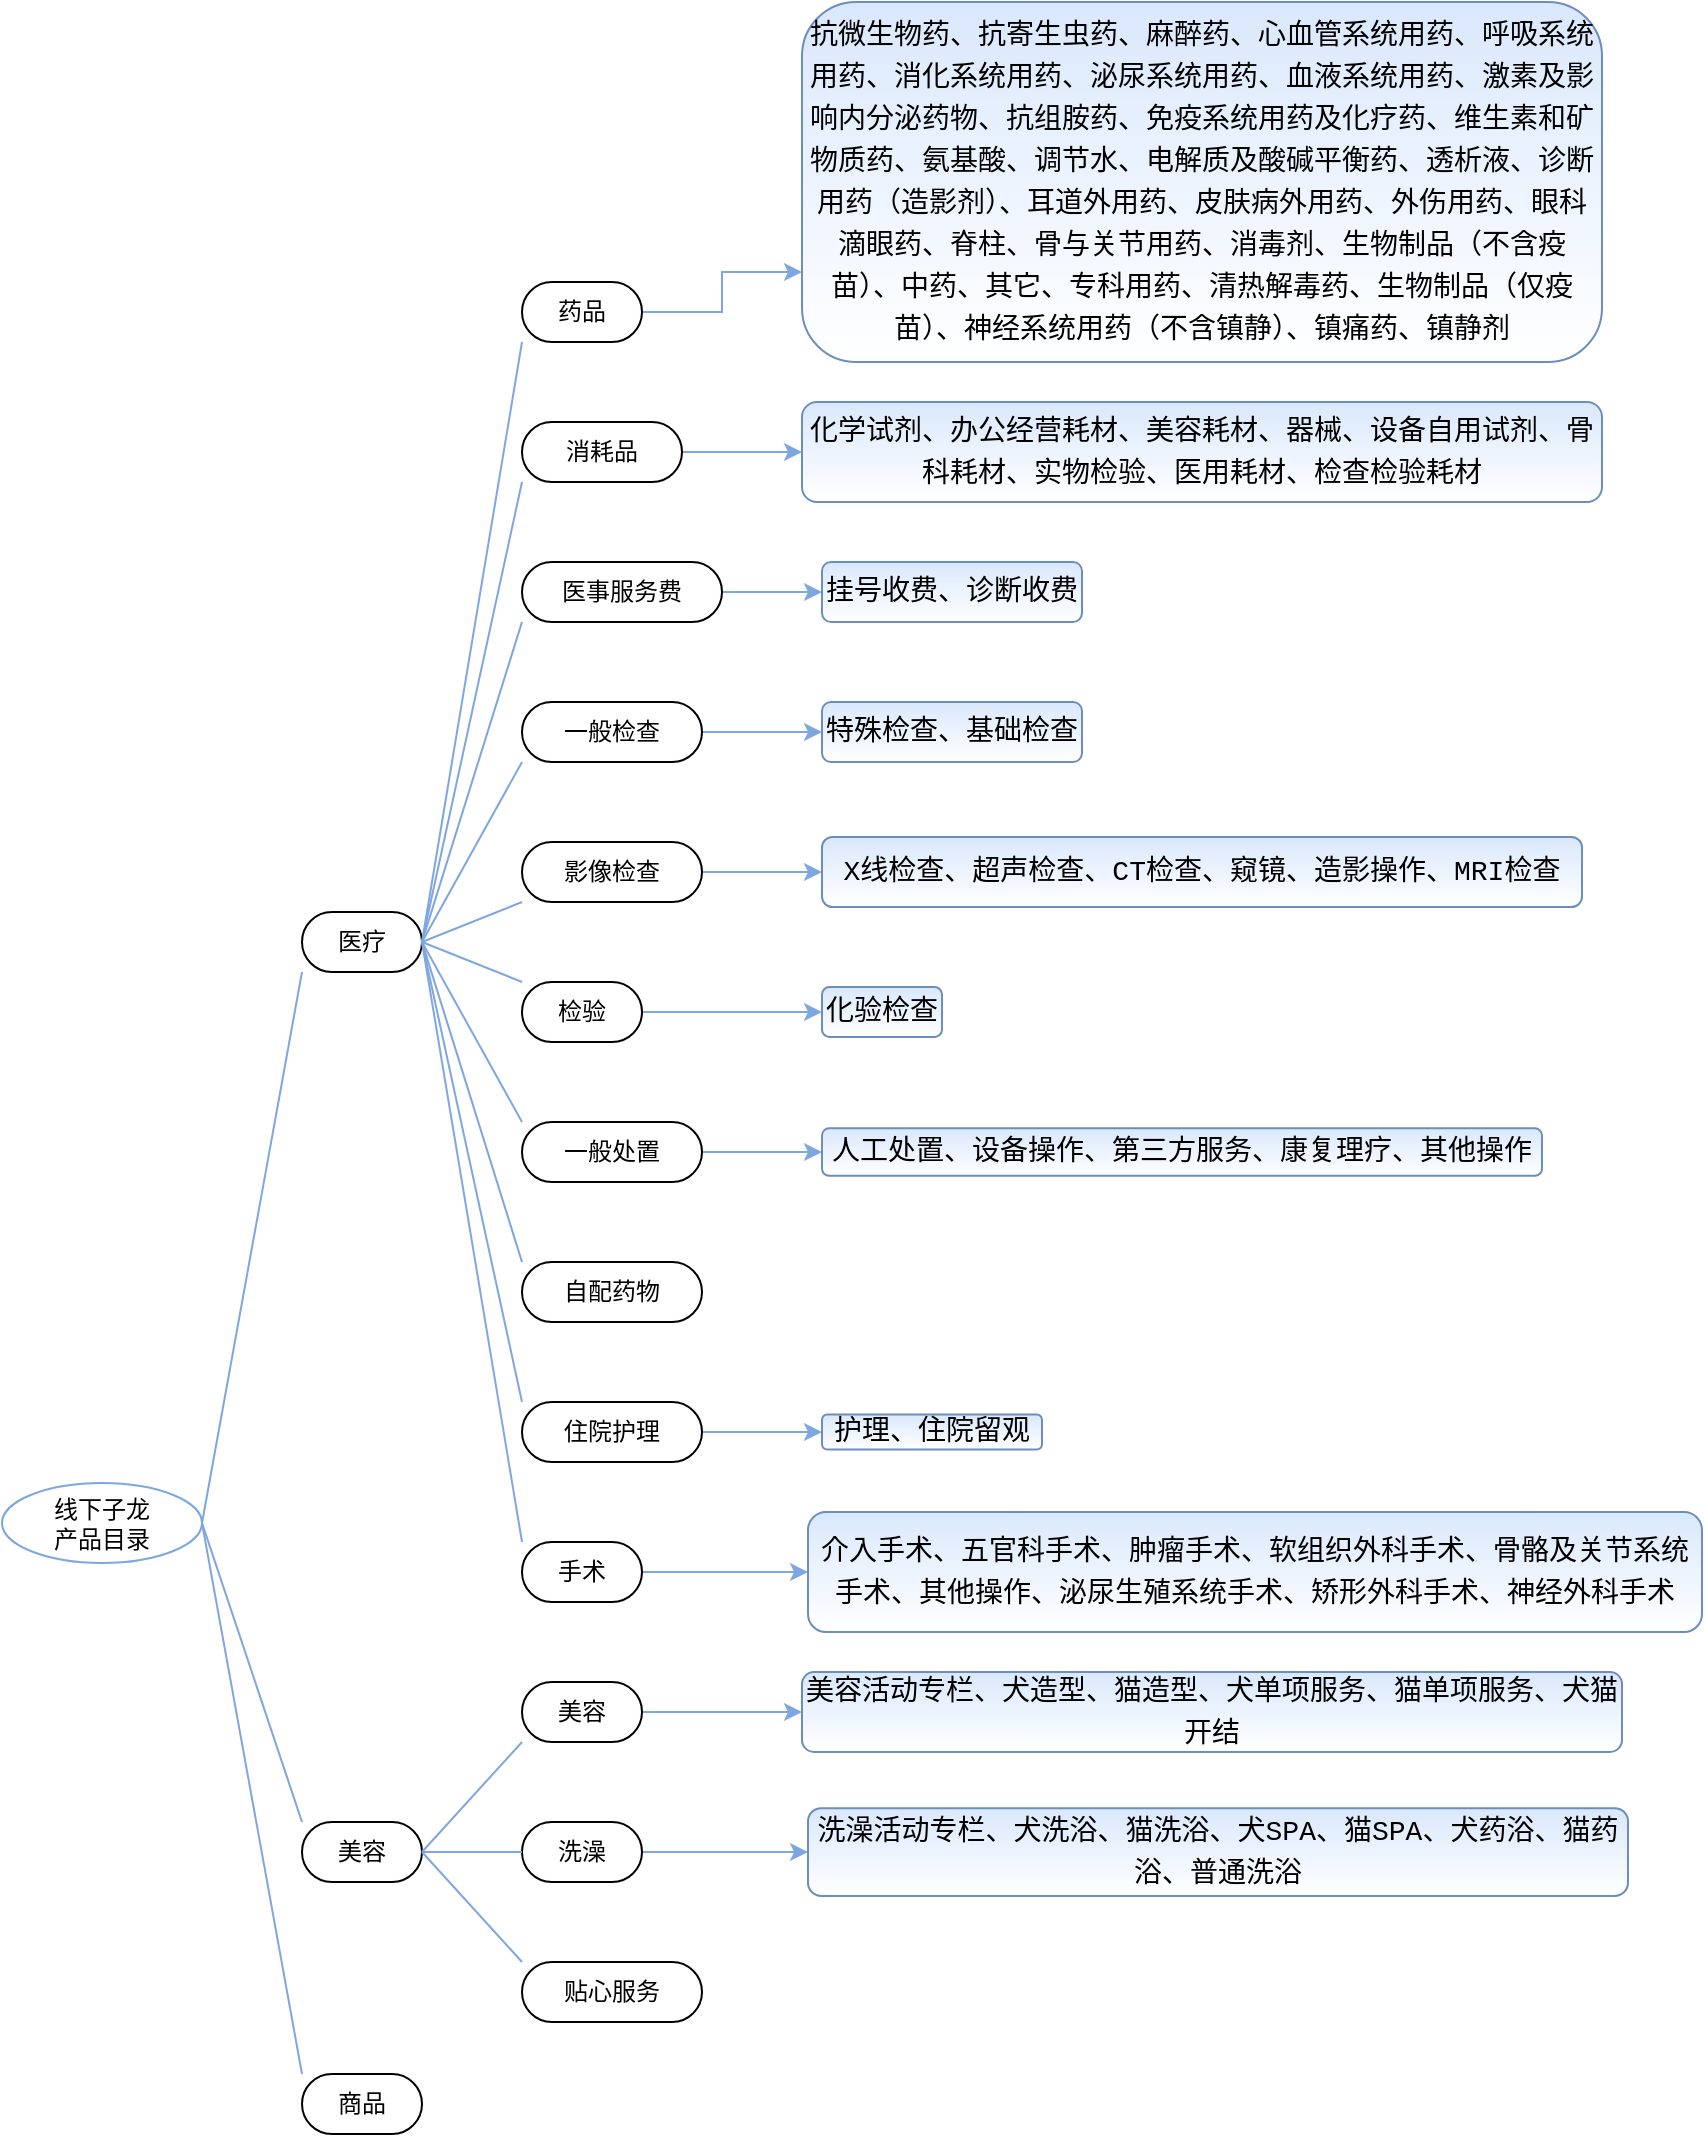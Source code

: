 <mxfile version="14.7.5" type="github" pages="2">
  <diagram id="lMIAMMqikqOI9SP5k-66" name="产品目录分类">
    <mxGraphModel dx="1426" dy="803" grid="1" gridSize="10" guides="1" tooltips="1" connect="1" arrows="1" fold="1" page="1" pageScale="1" pageWidth="1169" pageHeight="1654" math="0" shadow="0">
      <root>
        <mxCell id="htcc-oYfyJDx01dr_6yK-0" />
        <mxCell id="htcc-oYfyJDx01dr_6yK-1" parent="htcc-oYfyJDx01dr_6yK-0" />
        <mxCell id="htcc-oYfyJDx01dr_6yK-2" value="线下子龙&lt;br&gt;产品目录" style="ellipse;whiteSpace=wrap;html=1;align=center;newEdgeStyle={&quot;edgeStyle&quot;:&quot;entityRelationEdgeStyle&quot;,&quot;startArrow&quot;:&quot;none&quot;,&quot;endArrow&quot;:&quot;none&quot;,&quot;segment&quot;:10,&quot;curved&quot;:1};treeFolding=1;treeMoving=1;strokeColor=#7EA6E0;shadow=0;" vertex="1" parent="htcc-oYfyJDx01dr_6yK-1">
          <mxGeometry x="80" y="1130.5" width="100" height="40" as="geometry" />
        </mxCell>
        <mxCell id="htcc-oYfyJDx01dr_6yK-3" value="医疗" style="whiteSpace=wrap;html=1;rounded=1;arcSize=50;align=center;verticalAlign=middle;strokeWidth=1;autosize=1;spacing=4;treeFolding=1;treeMoving=1;newEdgeStyle={&quot;edgeStyle&quot;:&quot;entityRelationEdgeStyle&quot;,&quot;startArrow&quot;:&quot;none&quot;,&quot;endArrow&quot;:&quot;none&quot;,&quot;segment&quot;:10,&quot;curved&quot;:1};shadow=0;" vertex="1" parent="htcc-oYfyJDx01dr_6yK-1">
          <mxGeometry x="230" y="845" width="60" height="30" as="geometry" />
        </mxCell>
        <mxCell id="htcc-oYfyJDx01dr_6yK-4" value="" style="edgeStyle=entityRelationEdgeStyle;startArrow=none;endArrow=none;segment=10;curved=1;strokeColor=#7EA6E0;exitX=1;exitY=0.5;exitDx=0;exitDy=0;noEdgeStyle=1;orthogonal=1;shadow=0;" edge="1" target="htcc-oYfyJDx01dr_6yK-3" parent="htcc-oYfyJDx01dr_6yK-1" source="htcc-oYfyJDx01dr_6yK-2">
          <mxGeometry relative="1" as="geometry">
            <mxPoint x="-221" y="548.5" as="sourcePoint" />
          </mxGeometry>
        </mxCell>
        <mxCell id="htcc-oYfyJDx01dr_6yK-5" value="美容" style="whiteSpace=wrap;html=1;rounded=1;arcSize=50;align=center;verticalAlign=middle;strokeWidth=1;autosize=1;spacing=4;treeFolding=1;treeMoving=1;newEdgeStyle={&quot;edgeStyle&quot;:&quot;entityRelationEdgeStyle&quot;,&quot;startArrow&quot;:&quot;none&quot;,&quot;endArrow&quot;:&quot;none&quot;,&quot;segment&quot;:10,&quot;curved&quot;:1};shadow=0;" vertex="1" parent="htcc-oYfyJDx01dr_6yK-1">
          <mxGeometry x="230" y="1300" width="60" height="30" as="geometry" />
        </mxCell>
        <mxCell id="htcc-oYfyJDx01dr_6yK-6" value="" style="edgeStyle=entityRelationEdgeStyle;startArrow=none;endArrow=none;segment=10;curved=1;strokeColor=#7EA6E0;exitX=1;exitY=0.5;exitDx=0;exitDy=0;noEdgeStyle=1;orthogonal=1;shadow=0;" edge="1" target="htcc-oYfyJDx01dr_6yK-5" parent="htcc-oYfyJDx01dr_6yK-1" source="htcc-oYfyJDx01dr_6yK-2">
          <mxGeometry relative="1" as="geometry">
            <mxPoint x="-215" y="628.5" as="sourcePoint" />
          </mxGeometry>
        </mxCell>
        <mxCell id="htcc-oYfyJDx01dr_6yK-7" value="商品" style="whiteSpace=wrap;html=1;rounded=1;arcSize=50;align=center;verticalAlign=middle;strokeWidth=1;autosize=1;spacing=4;treeFolding=1;treeMoving=1;newEdgeStyle={&quot;edgeStyle&quot;:&quot;entityRelationEdgeStyle&quot;,&quot;startArrow&quot;:&quot;none&quot;,&quot;endArrow&quot;:&quot;none&quot;,&quot;segment&quot;:10,&quot;curved&quot;:1};shadow=0;" vertex="1" parent="htcc-oYfyJDx01dr_6yK-1">
          <mxGeometry x="230" y="1426" width="60" height="30" as="geometry" />
        </mxCell>
        <mxCell id="htcc-oYfyJDx01dr_6yK-8" value="" style="edgeStyle=entityRelationEdgeStyle;startArrow=none;endArrow=none;segment=10;curved=1;strokeColor=#7EA6E0;exitX=1;exitY=0.5;exitDx=0;exitDy=0;noEdgeStyle=1;orthogonal=1;shadow=0;" edge="1" target="htcc-oYfyJDx01dr_6yK-7" parent="htcc-oYfyJDx01dr_6yK-1" source="htcc-oYfyJDx01dr_6yK-2">
          <mxGeometry relative="1" as="geometry">
            <mxPoint x="-211" y="708.5" as="sourcePoint" />
          </mxGeometry>
        </mxCell>
        <mxCell id="htcc-oYfyJDx01dr_6yK-9" style="edgeStyle=orthogonalEdgeStyle;rounded=0;orthogonalLoop=1;jettySize=auto;html=1;exitX=0.5;exitY=1;exitDx=0;exitDy=0;strokeColor=#7EA6E0;noEdgeStyle=1;shadow=0;" edge="1" parent="htcc-oYfyJDx01dr_6yK-1" source="htcc-oYfyJDx01dr_6yK-3" target="htcc-oYfyJDx01dr_6yK-3">
          <mxGeometry relative="1" as="geometry" />
        </mxCell>
        <mxCell id="CzrqIMw82ODg70UeGK7L-5" style="edgeStyle=orthogonalEdgeStyle;rounded=0;orthogonalLoop=1;jettySize=auto;html=1;entryX=0;entryY=0.75;entryDx=0;entryDy=0;fontSize=10;strokeColor=#7EA6E0;shadow=0;" edge="1" parent="htcc-oYfyJDx01dr_6yK-1" source="htcc-oYfyJDx01dr_6yK-10" target="CzrqIMw82ODg70UeGK7L-4">
          <mxGeometry relative="1" as="geometry" />
        </mxCell>
        <mxCell id="htcc-oYfyJDx01dr_6yK-10" value="药品" style="whiteSpace=wrap;html=1;rounded=1;arcSize=50;align=center;verticalAlign=middle;strokeWidth=1;autosize=1;spacing=4;treeFolding=1;treeMoving=1;newEdgeStyle={&quot;edgeStyle&quot;:&quot;entityRelationEdgeStyle&quot;,&quot;startArrow&quot;:&quot;none&quot;,&quot;endArrow&quot;:&quot;none&quot;,&quot;segment&quot;:10,&quot;curved&quot;:1};shadow=0;" vertex="1" parent="htcc-oYfyJDx01dr_6yK-1">
          <mxGeometry x="340" y="530" width="60" height="30" as="geometry" />
        </mxCell>
        <mxCell id="htcc-oYfyJDx01dr_6yK-11" value="" style="edgeStyle=entityRelationEdgeStyle;startArrow=none;endArrow=none;segment=10;curved=1;strokeColor=#7EA6E0;exitX=1;exitY=0.5;exitDx=0;exitDy=0;noEdgeStyle=1;orthogonal=1;shadow=0;" edge="1" target="htcc-oYfyJDx01dr_6yK-10" parent="htcc-oYfyJDx01dr_6yK-1" source="htcc-oYfyJDx01dr_6yK-3">
          <mxGeometry relative="1" as="geometry">
            <mxPoint x="-101" y="488.5" as="sourcePoint" />
          </mxGeometry>
        </mxCell>
        <mxCell id="CzrqIMw82ODg70UeGK7L-7" style="edgeStyle=orthogonalEdgeStyle;rounded=0;orthogonalLoop=1;jettySize=auto;html=1;entryX=0;entryY=0.5;entryDx=0;entryDy=0;fontSize=10;strokeColor=#7EA6E0;shadow=0;" edge="1" parent="htcc-oYfyJDx01dr_6yK-1" source="htcc-oYfyJDx01dr_6yK-14" target="CzrqIMw82ODg70UeGK7L-6">
          <mxGeometry relative="1" as="geometry" />
        </mxCell>
        <mxCell id="htcc-oYfyJDx01dr_6yK-14" value="消耗品" style="whiteSpace=wrap;html=1;rounded=1;arcSize=50;align=center;verticalAlign=middle;strokeWidth=1;autosize=1;spacing=4;treeFolding=1;treeMoving=1;newEdgeStyle={&quot;edgeStyle&quot;:&quot;entityRelationEdgeStyle&quot;,&quot;startArrow&quot;:&quot;none&quot;,&quot;endArrow&quot;:&quot;none&quot;,&quot;segment&quot;:10,&quot;curved&quot;:1};shadow=0;" vertex="1" parent="htcc-oYfyJDx01dr_6yK-1">
          <mxGeometry x="340" y="600" width="80" height="30" as="geometry" />
        </mxCell>
        <mxCell id="htcc-oYfyJDx01dr_6yK-15" value="" style="edgeStyle=entityRelationEdgeStyle;startArrow=none;endArrow=none;segment=10;curved=1;strokeColor=#7EA6E0;exitX=1;exitY=0.5;exitDx=0;exitDy=0;noEdgeStyle=1;orthogonal=1;shadow=0;" edge="1" target="htcc-oYfyJDx01dr_6yK-14" parent="htcc-oYfyJDx01dr_6yK-1" source="htcc-oYfyJDx01dr_6yK-3">
          <mxGeometry relative="1" as="geometry">
            <mxPoint x="-91" y="546.5" as="sourcePoint" />
          </mxGeometry>
        </mxCell>
        <mxCell id="CzrqIMw82ODg70UeGK7L-9" style="edgeStyle=orthogonalEdgeStyle;rounded=0;orthogonalLoop=1;jettySize=auto;html=1;entryX=0;entryY=0.5;entryDx=0;entryDy=0;fontSize=10;strokeColor=#7EA6E0;shadow=0;" edge="1" parent="htcc-oYfyJDx01dr_6yK-1" source="htcc-oYfyJDx01dr_6yK-16" target="CzrqIMw82ODg70UeGK7L-8">
          <mxGeometry relative="1" as="geometry" />
        </mxCell>
        <mxCell id="htcc-oYfyJDx01dr_6yK-16" value="医事服务费" style="whiteSpace=wrap;html=1;rounded=1;arcSize=50;align=center;verticalAlign=middle;strokeWidth=1;autosize=1;spacing=4;treeFolding=1;treeMoving=1;newEdgeStyle={&quot;edgeStyle&quot;:&quot;entityRelationEdgeStyle&quot;,&quot;startArrow&quot;:&quot;none&quot;,&quot;endArrow&quot;:&quot;none&quot;,&quot;segment&quot;:10,&quot;curved&quot;:1};shadow=0;" vertex="1" parent="htcc-oYfyJDx01dr_6yK-1">
          <mxGeometry x="340" y="670" width="100" height="30" as="geometry" />
        </mxCell>
        <mxCell id="htcc-oYfyJDx01dr_6yK-17" value="" style="edgeStyle=entityRelationEdgeStyle;startArrow=none;endArrow=none;segment=10;curved=1;strokeColor=#7EA6E0;exitX=1;exitY=0.5;exitDx=0;exitDy=0;noEdgeStyle=1;orthogonal=1;shadow=0;" edge="1" target="htcc-oYfyJDx01dr_6yK-16" parent="htcc-oYfyJDx01dr_6yK-1" source="htcc-oYfyJDx01dr_6yK-3">
          <mxGeometry relative="1" as="geometry">
            <mxPoint x="-101" y="608.5" as="sourcePoint" />
          </mxGeometry>
        </mxCell>
        <mxCell id="CzrqIMw82ODg70UeGK7L-11" style="edgeStyle=orthogonalEdgeStyle;rounded=0;orthogonalLoop=1;jettySize=auto;html=1;entryX=0;entryY=0.5;entryDx=0;entryDy=0;fontSize=10;strokeColor=#7EA6E0;shadow=0;" edge="1" parent="htcc-oYfyJDx01dr_6yK-1" source="htcc-oYfyJDx01dr_6yK-18" target="CzrqIMw82ODg70UeGK7L-10">
          <mxGeometry relative="1" as="geometry" />
        </mxCell>
        <mxCell id="htcc-oYfyJDx01dr_6yK-18" value="一般检查" style="whiteSpace=wrap;html=1;rounded=1;arcSize=50;align=center;verticalAlign=middle;strokeWidth=1;autosize=1;spacing=4;treeFolding=1;treeMoving=1;newEdgeStyle={&quot;edgeStyle&quot;:&quot;entityRelationEdgeStyle&quot;,&quot;startArrow&quot;:&quot;none&quot;,&quot;endArrow&quot;:&quot;none&quot;,&quot;segment&quot;:10,&quot;curved&quot;:1};shadow=0;" vertex="1" parent="htcc-oYfyJDx01dr_6yK-1">
          <mxGeometry x="340" y="740" width="90" height="30" as="geometry" />
        </mxCell>
        <mxCell id="htcc-oYfyJDx01dr_6yK-19" value="" style="edgeStyle=entityRelationEdgeStyle;startArrow=none;endArrow=none;segment=10;curved=1;strokeColor=#7EA6E0;exitX=1;exitY=0.5;exitDx=0;exitDy=0;noEdgeStyle=1;orthogonal=1;shadow=0;" edge="1" target="htcc-oYfyJDx01dr_6yK-18" parent="htcc-oYfyJDx01dr_6yK-1" source="htcc-oYfyJDx01dr_6yK-3">
          <mxGeometry relative="1" as="geometry">
            <mxPoint x="-81" y="698.5" as="sourcePoint" />
          </mxGeometry>
        </mxCell>
        <mxCell id="CzrqIMw82ODg70UeGK7L-13" style="edgeStyle=orthogonalEdgeStyle;rounded=0;orthogonalLoop=1;jettySize=auto;html=1;entryX=0;entryY=0.5;entryDx=0;entryDy=0;fontSize=10;strokeColor=#7EA6E0;shadow=0;" edge="1" parent="htcc-oYfyJDx01dr_6yK-1" source="htcc-oYfyJDx01dr_6yK-20" target="CzrqIMw82ODg70UeGK7L-12">
          <mxGeometry relative="1" as="geometry" />
        </mxCell>
        <mxCell id="htcc-oYfyJDx01dr_6yK-20" value="影像检查" style="whiteSpace=wrap;html=1;rounded=1;arcSize=50;align=center;verticalAlign=middle;strokeWidth=1;autosize=1;spacing=4;treeFolding=1;treeMoving=1;newEdgeStyle={&quot;edgeStyle&quot;:&quot;entityRelationEdgeStyle&quot;,&quot;startArrow&quot;:&quot;none&quot;,&quot;endArrow&quot;:&quot;none&quot;,&quot;segment&quot;:10,&quot;curved&quot;:1};shadow=0;" vertex="1" parent="htcc-oYfyJDx01dr_6yK-1">
          <mxGeometry x="340" y="810" width="90" height="30" as="geometry" />
        </mxCell>
        <mxCell id="htcc-oYfyJDx01dr_6yK-21" value="" style="edgeStyle=entityRelationEdgeStyle;startArrow=none;endArrow=none;segment=10;curved=1;strokeColor=#7EA6E0;exitX=1;exitY=0.5;exitDx=0;exitDy=0;noEdgeStyle=1;orthogonal=1;shadow=0;" edge="1" target="htcc-oYfyJDx01dr_6yK-20" parent="htcc-oYfyJDx01dr_6yK-1" source="htcc-oYfyJDx01dr_6yK-3">
          <mxGeometry relative="1" as="geometry">
            <mxPoint x="-90" y="768.5" as="sourcePoint" />
          </mxGeometry>
        </mxCell>
        <mxCell id="CzrqIMw82ODg70UeGK7L-15" style="edgeStyle=orthogonalEdgeStyle;rounded=0;orthogonalLoop=1;jettySize=auto;html=1;entryX=0;entryY=0.5;entryDx=0;entryDy=0;fontSize=10;strokeColor=#7EA6E0;shadow=0;" edge="1" parent="htcc-oYfyJDx01dr_6yK-1" source="htcc-oYfyJDx01dr_6yK-22" target="CzrqIMw82ODg70UeGK7L-14">
          <mxGeometry relative="1" as="geometry" />
        </mxCell>
        <mxCell id="htcc-oYfyJDx01dr_6yK-22" value="检验" style="whiteSpace=wrap;html=1;rounded=1;arcSize=50;align=center;verticalAlign=middle;strokeWidth=1;autosize=1;spacing=4;treeFolding=1;treeMoving=1;newEdgeStyle={&quot;edgeStyle&quot;:&quot;entityRelationEdgeStyle&quot;,&quot;startArrow&quot;:&quot;none&quot;,&quot;endArrow&quot;:&quot;none&quot;,&quot;segment&quot;:10,&quot;curved&quot;:1};shadow=0;" vertex="1" parent="htcc-oYfyJDx01dr_6yK-1">
          <mxGeometry x="340" y="880" width="60" height="30" as="geometry" />
        </mxCell>
        <mxCell id="htcc-oYfyJDx01dr_6yK-23" value="" style="edgeStyle=entityRelationEdgeStyle;startArrow=none;endArrow=none;segment=10;curved=1;strokeColor=#7EA6E0;exitX=1;exitY=0.5;exitDx=0;exitDy=0;noEdgeStyle=1;orthogonal=1;shadow=0;" edge="1" target="htcc-oYfyJDx01dr_6yK-22" parent="htcc-oYfyJDx01dr_6yK-1" source="htcc-oYfyJDx01dr_6yK-3">
          <mxGeometry relative="1" as="geometry">
            <mxPoint x="-61" y="838.5" as="sourcePoint" />
          </mxGeometry>
        </mxCell>
        <mxCell id="CzrqIMw82ODg70UeGK7L-17" style="edgeStyle=orthogonalEdgeStyle;rounded=0;orthogonalLoop=1;jettySize=auto;html=1;entryX=0;entryY=0.5;entryDx=0;entryDy=0;fontSize=10;strokeColor=#7EA6E0;shadow=0;" edge="1" parent="htcc-oYfyJDx01dr_6yK-1" source="htcc-oYfyJDx01dr_6yK-24" target="CzrqIMw82ODg70UeGK7L-16">
          <mxGeometry relative="1" as="geometry" />
        </mxCell>
        <mxCell id="htcc-oYfyJDx01dr_6yK-24" value="一般处置" style="whiteSpace=wrap;html=1;rounded=1;arcSize=50;align=center;verticalAlign=middle;strokeWidth=1;autosize=1;spacing=4;treeFolding=1;treeMoving=1;newEdgeStyle={&quot;edgeStyle&quot;:&quot;entityRelationEdgeStyle&quot;,&quot;startArrow&quot;:&quot;none&quot;,&quot;endArrow&quot;:&quot;none&quot;,&quot;segment&quot;:10,&quot;curved&quot;:1};shadow=0;" vertex="1" parent="htcc-oYfyJDx01dr_6yK-1">
          <mxGeometry x="340" y="950" width="90" height="30" as="geometry" />
        </mxCell>
        <mxCell id="htcc-oYfyJDx01dr_6yK-25" value="" style="edgeStyle=entityRelationEdgeStyle;startArrow=none;endArrow=none;segment=10;curved=1;strokeColor=#7EA6E0;exitX=1;exitY=0.5;exitDx=0;exitDy=0;noEdgeStyle=1;orthogonal=1;shadow=0;" edge="1" target="htcc-oYfyJDx01dr_6yK-24" parent="htcc-oYfyJDx01dr_6yK-1" source="htcc-oYfyJDx01dr_6yK-3">
          <mxGeometry relative="1" as="geometry">
            <mxPoint x="-107" y="918.5" as="sourcePoint" />
          </mxGeometry>
        </mxCell>
        <mxCell id="htcc-oYfyJDx01dr_6yK-26" value="自配药物" style="whiteSpace=wrap;html=1;rounded=1;arcSize=50;align=center;verticalAlign=middle;strokeWidth=1;autosize=1;spacing=4;treeFolding=1;treeMoving=1;newEdgeStyle={&quot;edgeStyle&quot;:&quot;entityRelationEdgeStyle&quot;,&quot;startArrow&quot;:&quot;none&quot;,&quot;endArrow&quot;:&quot;none&quot;,&quot;segment&quot;:10,&quot;curved&quot;:1};shadow=0;" vertex="1" parent="htcc-oYfyJDx01dr_6yK-1">
          <mxGeometry x="340" y="1020" width="90" height="30" as="geometry" />
        </mxCell>
        <mxCell id="htcc-oYfyJDx01dr_6yK-27" value="" style="edgeStyle=entityRelationEdgeStyle;startArrow=none;endArrow=none;segment=10;curved=1;strokeColor=#7EA6E0;exitX=1;exitY=0.5;exitDx=0;exitDy=0;noEdgeStyle=1;orthogonal=1;shadow=0;" edge="1" target="htcc-oYfyJDx01dr_6yK-26" parent="htcc-oYfyJDx01dr_6yK-1" source="htcc-oYfyJDx01dr_6yK-3">
          <mxGeometry relative="1" as="geometry">
            <mxPoint x="-98" y="978.5" as="sourcePoint" />
          </mxGeometry>
        </mxCell>
        <mxCell id="CzrqIMw82ODg70UeGK7L-29" style="edgeStyle=orthogonalEdgeStyle;rounded=0;orthogonalLoop=1;jettySize=auto;html=1;entryX=0;entryY=0.5;entryDx=0;entryDy=0;shadow=0;fontSize=10;fontColor=#000000;strokeColor=#7EA6E0;" edge="1" parent="htcc-oYfyJDx01dr_6yK-1" source="htcc-oYfyJDx01dr_6yK-28" target="CzrqIMw82ODg70UeGK7L-22">
          <mxGeometry relative="1" as="geometry" />
        </mxCell>
        <mxCell id="htcc-oYfyJDx01dr_6yK-28" value="手术" style="whiteSpace=wrap;html=1;rounded=1;arcSize=50;align=center;verticalAlign=middle;strokeWidth=1;autosize=1;spacing=4;treeFolding=1;treeMoving=1;newEdgeStyle={&quot;edgeStyle&quot;:&quot;entityRelationEdgeStyle&quot;,&quot;startArrow&quot;:&quot;none&quot;,&quot;endArrow&quot;:&quot;none&quot;,&quot;segment&quot;:10,&quot;curved&quot;:1};shadow=0;" vertex="1" parent="htcc-oYfyJDx01dr_6yK-1">
          <mxGeometry x="340" y="1160" width="60" height="30" as="geometry" />
        </mxCell>
        <mxCell id="htcc-oYfyJDx01dr_6yK-29" value="" style="edgeStyle=entityRelationEdgeStyle;startArrow=none;endArrow=none;segment=10;curved=1;strokeColor=#7EA6E0;exitX=1;exitY=0.5;exitDx=0;exitDy=0;noEdgeStyle=1;orthogonal=1;shadow=0;" edge="1" target="htcc-oYfyJDx01dr_6yK-28" parent="htcc-oYfyJDx01dr_6yK-1" source="htcc-oYfyJDx01dr_6yK-3">
          <mxGeometry relative="1" as="geometry">
            <mxPoint x="109" y="938.5" as="sourcePoint" />
          </mxGeometry>
        </mxCell>
        <mxCell id="CzrqIMw82ODg70UeGK7L-20" style="edgeStyle=orthogonalEdgeStyle;rounded=0;orthogonalLoop=1;jettySize=auto;html=1;entryX=0;entryY=0.5;entryDx=0;entryDy=0;fontSize=10;strokeColor=#7EA6E0;shadow=0;" edge="1" parent="htcc-oYfyJDx01dr_6yK-1" source="htcc-oYfyJDx01dr_6yK-30" target="CzrqIMw82ODg70UeGK7L-21">
          <mxGeometry relative="1" as="geometry">
            <mxPoint x="490" y="1105" as="targetPoint" />
          </mxGeometry>
        </mxCell>
        <mxCell id="htcc-oYfyJDx01dr_6yK-30" value="住院护理" style="whiteSpace=wrap;html=1;rounded=1;arcSize=50;align=center;verticalAlign=middle;strokeWidth=1;autosize=1;spacing=4;treeFolding=1;treeMoving=1;newEdgeStyle={&quot;edgeStyle&quot;:&quot;entityRelationEdgeStyle&quot;,&quot;startArrow&quot;:&quot;none&quot;,&quot;endArrow&quot;:&quot;none&quot;,&quot;segment&quot;:10,&quot;curved&quot;:1};shadow=0;" vertex="1" parent="htcc-oYfyJDx01dr_6yK-1">
          <mxGeometry x="340" y="1090" width="90" height="30" as="geometry" />
        </mxCell>
        <mxCell id="htcc-oYfyJDx01dr_6yK-31" value="" style="edgeStyle=entityRelationEdgeStyle;startArrow=none;endArrow=none;segment=10;curved=1;strokeColor=#7EA6E0;exitX=1;exitY=0.5;exitDx=0;exitDy=0;noEdgeStyle=1;orthogonal=1;shadow=0;" edge="1" target="htcc-oYfyJDx01dr_6yK-30" parent="htcc-oYfyJDx01dr_6yK-1" source="htcc-oYfyJDx01dr_6yK-3">
          <mxGeometry relative="1" as="geometry">
            <mxPoint x="124" y="828.5" as="sourcePoint" />
          </mxGeometry>
        </mxCell>
        <mxCell id="CzrqIMw82ODg70UeGK7L-30" style="edgeStyle=orthogonalEdgeStyle;rounded=0;orthogonalLoop=1;jettySize=auto;html=1;entryX=0;entryY=0.5;entryDx=0;entryDy=0;shadow=0;fontSize=10;fontColor=#000000;strokeColor=#7EA6E0;" edge="1" parent="htcc-oYfyJDx01dr_6yK-1" source="htcc-oYfyJDx01dr_6yK-32" target="CzrqIMw82ODg70UeGK7L-24">
          <mxGeometry relative="1" as="geometry" />
        </mxCell>
        <mxCell id="htcc-oYfyJDx01dr_6yK-32" value="美容" style="whiteSpace=wrap;html=1;rounded=1;arcSize=50;align=center;verticalAlign=middle;strokeWidth=1;autosize=1;spacing=4;treeFolding=1;treeMoving=1;newEdgeStyle={&quot;edgeStyle&quot;:&quot;entityRelationEdgeStyle&quot;,&quot;startArrow&quot;:&quot;none&quot;,&quot;endArrow&quot;:&quot;none&quot;,&quot;segment&quot;:10,&quot;curved&quot;:1};shadow=0;" vertex="1" parent="htcc-oYfyJDx01dr_6yK-1">
          <mxGeometry x="340" y="1230" width="60" height="30" as="geometry" />
        </mxCell>
        <mxCell id="htcc-oYfyJDx01dr_6yK-33" value="" style="edgeStyle=entityRelationEdgeStyle;startArrow=none;endArrow=none;segment=10;curved=1;strokeColor=#7EA6E0;exitX=1;exitY=0.5;exitDx=0;exitDy=0;noEdgeStyle=1;orthogonal=1;shadow=0;" edge="1" target="htcc-oYfyJDx01dr_6yK-32" parent="htcc-oYfyJDx01dr_6yK-1" source="htcc-oYfyJDx01dr_6yK-5">
          <mxGeometry relative="1" as="geometry">
            <mxPoint x="-331" y="808.5" as="sourcePoint" />
          </mxGeometry>
        </mxCell>
        <mxCell id="CzrqIMw82ODg70UeGK7L-27" style="edgeStyle=orthogonalEdgeStyle;rounded=0;orthogonalLoop=1;jettySize=auto;html=1;fontSize=10;strokeColor=#7EA6E0;shadow=0;" edge="1" parent="htcc-oYfyJDx01dr_6yK-1" source="htcc-oYfyJDx01dr_6yK-34" target="CzrqIMw82ODg70UeGK7L-26">
          <mxGeometry relative="1" as="geometry" />
        </mxCell>
        <mxCell id="htcc-oYfyJDx01dr_6yK-34" value="洗澡" style="whiteSpace=wrap;html=1;rounded=1;arcSize=50;align=center;verticalAlign=middle;strokeWidth=1;autosize=1;spacing=4;treeFolding=1;treeMoving=1;newEdgeStyle={&quot;edgeStyle&quot;:&quot;entityRelationEdgeStyle&quot;,&quot;startArrow&quot;:&quot;none&quot;,&quot;endArrow&quot;:&quot;none&quot;,&quot;segment&quot;:10,&quot;curved&quot;:1};shadow=0;" vertex="1" parent="htcc-oYfyJDx01dr_6yK-1">
          <mxGeometry x="340" y="1300" width="60" height="30" as="geometry" />
        </mxCell>
        <mxCell id="htcc-oYfyJDx01dr_6yK-35" value="" style="edgeStyle=entityRelationEdgeStyle;startArrow=none;endArrow=none;segment=10;curved=1;strokeColor=#7EA6E0;exitX=1;exitY=0.5;exitDx=0;exitDy=0;noEdgeStyle=1;orthogonal=1;shadow=0;" edge="1" target="htcc-oYfyJDx01dr_6yK-34" parent="htcc-oYfyJDx01dr_6yK-1" source="htcc-oYfyJDx01dr_6yK-5">
          <mxGeometry relative="1" as="geometry">
            <mxPoint x="-321" y="868.5" as="sourcePoint" />
          </mxGeometry>
        </mxCell>
        <mxCell id="htcc-oYfyJDx01dr_6yK-36" value="贴心服务" style="whiteSpace=wrap;html=1;rounded=1;arcSize=50;align=center;verticalAlign=middle;strokeWidth=1;autosize=1;spacing=4;treeFolding=1;treeMoving=1;newEdgeStyle={&quot;edgeStyle&quot;:&quot;entityRelationEdgeStyle&quot;,&quot;startArrow&quot;:&quot;none&quot;,&quot;endArrow&quot;:&quot;none&quot;,&quot;segment&quot;:10,&quot;curved&quot;:1};shadow=0;" vertex="1" parent="htcc-oYfyJDx01dr_6yK-1">
          <mxGeometry x="340" y="1370" width="90" height="30" as="geometry" />
        </mxCell>
        <mxCell id="htcc-oYfyJDx01dr_6yK-37" value="" style="edgeStyle=entityRelationEdgeStyle;startArrow=none;endArrow=none;segment=10;curved=1;strokeColor=#7EA6E0;exitX=1;exitY=0.5;exitDx=0;exitDy=0;noEdgeStyle=1;orthogonal=1;shadow=0;" edge="1" target="htcc-oYfyJDx01dr_6yK-36" parent="htcc-oYfyJDx01dr_6yK-1" source="htcc-oYfyJDx01dr_6yK-5">
          <mxGeometry relative="1" as="geometry">
            <mxPoint x="-311" y="938.5" as="sourcePoint" />
          </mxGeometry>
        </mxCell>
        <mxCell id="CzrqIMw82ODg70UeGK7L-4" value="&lt;div style=&quot;font-family: menlo, monaco, &amp;quot;courier new&amp;quot;, monospace; font-size: 10px; line-height: 21px;&quot;&gt;&lt;div style=&quot;font-size: 10px&quot;&gt;&lt;div style=&quot;font-family: &amp;quot;menlo&amp;quot; , &amp;quot;monaco&amp;quot; , &amp;quot;courier new&amp;quot; , monospace ; font-size: 14px ; line-height: 21px&quot;&gt;抗微生物药、抗寄生虫药、麻醉药、心血管系统用药、呼吸系统用药、消化系统用药、泌尿系统用药、血液系统用药、激素及影响内分泌药物、抗组胺药、免疫系统用药及化疗药、维生素和矿物质药、氨基酸、调节水、电解质及酸碱平衡药、透析液、诊断用药（造影剂）、耳道外用药、皮肤病外用药、外伤用药、眼科滴眼药、脊柱、骨与关节用药、消毒剂、生物制品（不含疫苗）、中药、其它、专科用药、清热解毒药、生物制品（仅疫苗）、神经系统用药（不含镇静）、镇痛药、镇静剂&lt;/div&gt;&lt;/div&gt;&lt;/div&gt;" style="text;html=1;align=center;verticalAlign=middle;whiteSpace=wrap;rounded=1;fontSize=10;labelBackgroundColor=none;labelBorderColor=none;strokeWidth=1;fillColor=#dae8fc;strokeColor=#6c8ebf;gradientColor=#ffffff;shadow=0;" vertex="1" parent="htcc-oYfyJDx01dr_6yK-1">
          <mxGeometry x="480" y="390" width="400" height="180" as="geometry" />
        </mxCell>
        <mxCell id="CzrqIMw82ODg70UeGK7L-6" value="&lt;div style=&quot;font-family: menlo, monaco, &amp;quot;courier new&amp;quot;, monospace; font-size: 10px; line-height: 21px;&quot;&gt;&lt;div style=&quot;font-size: 10px&quot;&gt;&lt;div style=&quot;font-family: &amp;quot;menlo&amp;quot; , &amp;quot;monaco&amp;quot; , &amp;quot;courier new&amp;quot; , monospace ; font-size: 14px ; line-height: 21px&quot;&gt;&lt;div style=&quot;font-family: &amp;quot;menlo&amp;quot; , &amp;quot;monaco&amp;quot; , &amp;quot;courier new&amp;quot; , monospace ; line-height: 21px&quot;&gt;化学试剂、办公经营耗材、美容耗材、器械、设备自用试剂、骨科耗材、实物检验、医用耗材、检查检验耗材&lt;/div&gt;&lt;/div&gt;&lt;/div&gt;&lt;/div&gt;" style="text;html=1;align=center;verticalAlign=middle;whiteSpace=wrap;rounded=1;fontSize=10;labelBackgroundColor=none;labelBorderColor=none;strokeWidth=1;fillColor=#dae8fc;strokeColor=#6c8ebf;gradientColor=#ffffff;shadow=0;" vertex="1" parent="htcc-oYfyJDx01dr_6yK-1">
          <mxGeometry x="480" y="590" width="400" height="50" as="geometry" />
        </mxCell>
        <mxCell id="CzrqIMw82ODg70UeGK7L-8" value="&lt;div style=&quot;font-family: menlo, monaco, &amp;quot;courier new&amp;quot;, monospace; font-size: 10px; line-height: 21px;&quot;&gt;&lt;div style=&quot;font-size: 10px&quot;&gt;&lt;div style=&quot;font-family: &amp;quot;menlo&amp;quot; , &amp;quot;monaco&amp;quot; , &amp;quot;courier new&amp;quot; , monospace ; font-size: 14px ; line-height: 21px&quot;&gt;&lt;div style=&quot;font-family: &amp;quot;menlo&amp;quot; , &amp;quot;monaco&amp;quot; , &amp;quot;courier new&amp;quot; , monospace ; line-height: 21px&quot;&gt;挂号收费、诊断收费&lt;/div&gt;&lt;/div&gt;&lt;/div&gt;&lt;/div&gt;" style="text;html=1;align=center;verticalAlign=middle;whiteSpace=wrap;rounded=1;fontSize=10;labelBackgroundColor=none;labelBorderColor=none;strokeWidth=1;fillColor=#dae8fc;strokeColor=#6c8ebf;gradientColor=#ffffff;shadow=0;" vertex="1" parent="htcc-oYfyJDx01dr_6yK-1">
          <mxGeometry x="490" y="670" width="130" height="30" as="geometry" />
        </mxCell>
        <mxCell id="CzrqIMw82ODg70UeGK7L-10" value="&lt;div style=&quot;font-family: menlo, monaco, &amp;quot;courier new&amp;quot;, monospace; font-size: 10px; line-height: 21px;&quot;&gt;&lt;div style=&quot;font-size: 10px&quot;&gt;&lt;div style=&quot;font-family: &amp;quot;menlo&amp;quot; , &amp;quot;monaco&amp;quot; , &amp;quot;courier new&amp;quot; , monospace ; font-size: 14px ; line-height: 21px&quot;&gt;&lt;div style=&quot;font-family: &amp;quot;menlo&amp;quot; , &amp;quot;monaco&amp;quot; , &amp;quot;courier new&amp;quot; , monospace ; line-height: 21px&quot;&gt;&lt;div style=&quot;line-height: 21px&quot;&gt;特殊检查、基础检查&lt;/div&gt;&lt;/div&gt;&lt;/div&gt;&lt;/div&gt;&lt;/div&gt;" style="text;html=1;align=center;verticalAlign=middle;whiteSpace=wrap;rounded=1;fontSize=10;labelBackgroundColor=none;labelBorderColor=none;strokeWidth=1;fillColor=#dae8fc;strokeColor=#6c8ebf;gradientColor=#ffffff;shadow=0;" vertex="1" parent="htcc-oYfyJDx01dr_6yK-1">
          <mxGeometry x="490" y="740" width="130" height="30" as="geometry" />
        </mxCell>
        <mxCell id="CzrqIMw82ODg70UeGK7L-12" value="&lt;div style=&quot;font-family: menlo, monaco, &amp;quot;courier new&amp;quot;, monospace; font-size: 10px; line-height: 21px;&quot;&gt;&lt;div style=&quot;font-size: 10px&quot;&gt;&lt;div style=&quot;font-family: &amp;quot;menlo&amp;quot; , &amp;quot;monaco&amp;quot; , &amp;quot;courier new&amp;quot; , monospace ; font-size: 14px ; line-height: 21px&quot;&gt;&lt;div style=&quot;font-family: &amp;quot;menlo&amp;quot; , &amp;quot;monaco&amp;quot; , &amp;quot;courier new&amp;quot; , monospace ; line-height: 21px&quot;&gt;&lt;div style=&quot;line-height: 21px&quot;&gt;&lt;div style=&quot;line-height: 21px&quot;&gt;X线检查、超声检查、CT检查、窥镜、造影操作、MRI检查&lt;/div&gt;&lt;/div&gt;&lt;/div&gt;&lt;/div&gt;&lt;/div&gt;&lt;/div&gt;" style="text;html=1;align=center;verticalAlign=middle;whiteSpace=wrap;rounded=1;fontSize=10;labelBackgroundColor=none;labelBorderColor=none;strokeWidth=1;fillColor=#dae8fc;strokeColor=#6c8ebf;gradientColor=#ffffff;shadow=0;" vertex="1" parent="htcc-oYfyJDx01dr_6yK-1">
          <mxGeometry x="490" y="807.5" width="380" height="35" as="geometry" />
        </mxCell>
        <mxCell id="CzrqIMw82ODg70UeGK7L-14" value="&lt;div style=&quot;font-family: menlo, monaco, &amp;quot;courier new&amp;quot;, monospace; font-size: 10px; line-height: 21px;&quot;&gt;&lt;div style=&quot;font-size: 10px&quot;&gt;&lt;div style=&quot;font-family: &amp;quot;menlo&amp;quot; , &amp;quot;monaco&amp;quot; , &amp;quot;courier new&amp;quot; , monospace ; font-size: 14px ; line-height: 21px&quot;&gt;&lt;div style=&quot;font-family: &amp;quot;menlo&amp;quot; , &amp;quot;monaco&amp;quot; , &amp;quot;courier new&amp;quot; , monospace ; line-height: 21px&quot;&gt;&lt;div style=&quot;line-height: 21px&quot;&gt;&lt;div style=&quot;line-height: 21px&quot;&gt;化验检查&lt;/div&gt;&lt;/div&gt;&lt;/div&gt;&lt;/div&gt;&lt;/div&gt;&lt;/div&gt;" style="text;html=1;align=center;verticalAlign=middle;whiteSpace=wrap;rounded=1;fontSize=10;labelBackgroundColor=none;labelBorderColor=none;strokeWidth=1;fillColor=#dae8fc;strokeColor=#6c8ebf;gradientColor=#ffffff;shadow=0;" vertex="1" parent="htcc-oYfyJDx01dr_6yK-1">
          <mxGeometry x="490" y="882.5" width="60" height="25" as="geometry" />
        </mxCell>
        <mxCell id="CzrqIMw82ODg70UeGK7L-16" value="&lt;div style=&quot;font-family: menlo, monaco, &amp;quot;courier new&amp;quot;, monospace; font-size: 10px; line-height: 21px;&quot;&gt;&lt;div style=&quot;font-size: 10px&quot;&gt;&lt;div style=&quot;font-family: &amp;quot;menlo&amp;quot; , &amp;quot;monaco&amp;quot; , &amp;quot;courier new&amp;quot; , monospace ; font-size: 14px ; line-height: 21px&quot;&gt;&lt;div style=&quot;font-family: &amp;quot;menlo&amp;quot; , &amp;quot;monaco&amp;quot; , &amp;quot;courier new&amp;quot; , monospace ; line-height: 21px&quot;&gt;&lt;div style=&quot;line-height: 21px&quot;&gt;&lt;div style=&quot;line-height: 21px&quot;&gt;&lt;div style=&quot;line-height: 21px&quot;&gt;人工处置、设备操作、第三方服务、康复理疗、其他操作&lt;/div&gt;&lt;/div&gt;&lt;/div&gt;&lt;/div&gt;&lt;/div&gt;&lt;/div&gt;&lt;/div&gt;" style="text;html=1;align=center;verticalAlign=middle;whiteSpace=wrap;rounded=1;fontSize=10;labelBackgroundColor=none;labelBorderColor=none;strokeWidth=1;fillColor=#dae8fc;strokeColor=#6c8ebf;gradientColor=#ffffff;shadow=0;" vertex="1" parent="htcc-oYfyJDx01dr_6yK-1">
          <mxGeometry x="490" y="953.13" width="360" height="23.75" as="geometry" />
        </mxCell>
        <mxCell id="CzrqIMw82ODg70UeGK7L-21" value="&lt;div style=&quot;font-family: menlo, monaco, &amp;quot;courier new&amp;quot;, monospace; font-size: 10px; line-height: 21px;&quot;&gt;&lt;div style=&quot;font-size: 10px&quot;&gt;&lt;div style=&quot;font-family: &amp;quot;menlo&amp;quot; , &amp;quot;monaco&amp;quot; , &amp;quot;courier new&amp;quot; , monospace ; font-size: 14px ; line-height: 21px&quot;&gt;&lt;div style=&quot;font-family: &amp;quot;menlo&amp;quot; , &amp;quot;monaco&amp;quot; , &amp;quot;courier new&amp;quot; , monospace ; line-height: 21px&quot;&gt;&lt;div style=&quot;line-height: 21px&quot;&gt;&lt;div style=&quot;line-height: 21px&quot;&gt;&lt;div style=&quot;line-height: 21px&quot;&gt;护理、住院留观&lt;/div&gt;&lt;/div&gt;&lt;/div&gt;&lt;/div&gt;&lt;/div&gt;&lt;/div&gt;&lt;/div&gt;" style="text;html=1;align=center;verticalAlign=middle;whiteSpace=wrap;rounded=1;fontSize=10;labelBackgroundColor=none;labelBorderColor=none;strokeWidth=1;fillColor=#dae8fc;strokeColor=#6c8ebf;gradientColor=#ffffff;shadow=0;" vertex="1" parent="htcc-oYfyJDx01dr_6yK-1">
          <mxGeometry x="490" y="1096.25" width="110" height="17.5" as="geometry" />
        </mxCell>
        <mxCell id="CzrqIMw82ODg70UeGK7L-22" value="&lt;div style=&quot;font-family: menlo, monaco, &amp;quot;courier new&amp;quot;, monospace; font-size: 10px; line-height: 21px;&quot;&gt;&lt;div style=&quot;font-size: 10px&quot;&gt;&lt;div style=&quot;font-family: &amp;quot;menlo&amp;quot; , &amp;quot;monaco&amp;quot; , &amp;quot;courier new&amp;quot; , monospace ; font-size: 14px ; line-height: 21px&quot;&gt;&lt;div style=&quot;font-family: &amp;quot;menlo&amp;quot; , &amp;quot;monaco&amp;quot; , &amp;quot;courier new&amp;quot; , monospace ; line-height: 21px&quot;&gt;&lt;div style=&quot;line-height: 21px&quot;&gt;&lt;div style=&quot;line-height: 21px&quot;&gt;&lt;div style=&quot;line-height: 21px&quot;&gt;&lt;div style=&quot;font-family: &amp;quot;menlo&amp;quot; , &amp;quot;monaco&amp;quot; , &amp;quot;courier new&amp;quot; , monospace ; line-height: 21px&quot;&gt;介入手术、五官科手术、肿瘤手术、软组织外科手术、骨骼及关节系统手术、其他操作、泌尿生殖系统手术、矫形外科手术、神经外科手术&lt;/div&gt;&lt;/div&gt;&lt;/div&gt;&lt;/div&gt;&lt;/div&gt;&lt;/div&gt;&lt;/div&gt;&lt;/div&gt;" style="text;html=1;align=center;verticalAlign=middle;whiteSpace=wrap;rounded=1;fontSize=10;labelBackgroundColor=none;labelBorderColor=none;strokeWidth=1;fillColor=#dae8fc;strokeColor=#6c8ebf;gradientColor=#ffffff;shadow=0;" vertex="1" parent="htcc-oYfyJDx01dr_6yK-1">
          <mxGeometry x="483" y="1145" width="447" height="60" as="geometry" />
        </mxCell>
        <mxCell id="CzrqIMw82ODg70UeGK7L-24" value="&lt;div style=&quot;font-family: menlo, monaco, &amp;quot;courier new&amp;quot;, monospace; font-size: 10px; line-height: 21px;&quot;&gt;&lt;div style=&quot;font-size: 10px&quot;&gt;&lt;div style=&quot;font-family: &amp;quot;menlo&amp;quot; , &amp;quot;monaco&amp;quot; , &amp;quot;courier new&amp;quot; , monospace ; font-size: 14px ; line-height: 21px&quot;&gt;&lt;div style=&quot;font-family: &amp;quot;menlo&amp;quot; , &amp;quot;monaco&amp;quot; , &amp;quot;courier new&amp;quot; , monospace ; line-height: 21px&quot;&gt;&lt;div style=&quot;line-height: 21px&quot;&gt;&lt;div style=&quot;line-height: 21px&quot;&gt;&lt;div style=&quot;line-height: 21px&quot;&gt;&lt;div style=&quot;font-family: &amp;quot;menlo&amp;quot; , &amp;quot;monaco&amp;quot; , &amp;quot;courier new&amp;quot; , monospace ; line-height: 21px&quot;&gt;&lt;div style=&quot;font-family: &amp;quot;menlo&amp;quot; , &amp;quot;monaco&amp;quot; , &amp;quot;courier new&amp;quot; , monospace ; line-height: 21px&quot;&gt;美容活动专栏、犬造型、猫造型、犬单项服务、猫单项服务、犬猫开结&lt;/div&gt;&lt;/div&gt;&lt;/div&gt;&lt;/div&gt;&lt;/div&gt;&lt;/div&gt;&lt;/div&gt;&lt;/div&gt;&lt;/div&gt;" style="text;html=1;align=center;verticalAlign=middle;whiteSpace=wrap;rounded=1;fontSize=10;labelBackgroundColor=none;labelBorderColor=none;strokeWidth=1;fillColor=#dae8fc;strokeColor=#6c8ebf;gradientColor=#ffffff;shadow=0;" vertex="1" parent="htcc-oYfyJDx01dr_6yK-1">
          <mxGeometry x="480" y="1225.06" width="410" height="39.88" as="geometry" />
        </mxCell>
        <mxCell id="CzrqIMw82ODg70UeGK7L-26" value="&lt;div style=&quot;font-family: menlo, monaco, &amp;quot;courier new&amp;quot;, monospace; font-size: 10px; line-height: 21px;&quot;&gt;&lt;div style=&quot;font-size: 10px&quot;&gt;&lt;div style=&quot;font-family: &amp;quot;menlo&amp;quot; , &amp;quot;monaco&amp;quot; , &amp;quot;courier new&amp;quot; , monospace ; font-size: 14px ; line-height: 21px&quot;&gt;&lt;div style=&quot;font-family: &amp;quot;menlo&amp;quot; , &amp;quot;monaco&amp;quot; , &amp;quot;courier new&amp;quot; , monospace ; line-height: 21px&quot;&gt;&lt;div style=&quot;line-height: 21px&quot;&gt;&lt;div style=&quot;line-height: 21px&quot;&gt;&lt;div style=&quot;line-height: 21px&quot;&gt;&lt;div style=&quot;font-family: &amp;quot;menlo&amp;quot; , &amp;quot;monaco&amp;quot; , &amp;quot;courier new&amp;quot; , monospace ; line-height: 21px&quot;&gt;&lt;div style=&quot;font-family: &amp;quot;menlo&amp;quot; , &amp;quot;monaco&amp;quot; , &amp;quot;courier new&amp;quot; , monospace ; line-height: 21px&quot;&gt;&lt;div style=&quot;font-family: &amp;quot;menlo&amp;quot; , &amp;quot;monaco&amp;quot; , &amp;quot;courier new&amp;quot; , monospace ; line-height: 21px&quot;&gt;洗澡活动专栏、犬洗浴、猫洗浴、犬SPA、猫SPA、犬药浴、猫药浴、普通洗浴&lt;/div&gt;&lt;/div&gt;&lt;/div&gt;&lt;/div&gt;&lt;/div&gt;&lt;/div&gt;&lt;/div&gt;&lt;/div&gt;&lt;/div&gt;&lt;/div&gt;" style="text;html=1;align=center;verticalAlign=middle;whiteSpace=wrap;rounded=1;fontSize=10;labelBackgroundColor=none;labelBorderColor=none;strokeWidth=1;fillColor=#dae8fc;strokeColor=#6c8ebf;gradientColor=#ffffff;shadow=0;" vertex="1" parent="htcc-oYfyJDx01dr_6yK-1">
          <mxGeometry x="483" y="1293.07" width="410" height="43.87" as="geometry" />
        </mxCell>
      </root>
    </mxGraphModel>
  </diagram>
  <diagram id="KUTu0ondHvyZYjYNmRvM" name="营业收入分析">
    <mxGraphModel dx="1426" dy="803" grid="1" gridSize="10" guides="1" tooltips="1" connect="1" arrows="1" fold="1" page="1" pageScale="1" pageWidth="1169" pageHeight="1654" math="0" shadow="0">
      <root>
        <mxCell id="0" />
        <mxCell id="1" parent="0" />
        <mxCell id="lm0vqX43tQriD2dI6bJ_-12" value="营业收入分析" style="ellipse;whiteSpace=wrap;html=1;align=center;newEdgeStyle={&quot;edgeStyle&quot;:&quot;entityRelationEdgeStyle&quot;,&quot;startArrow&quot;:&quot;none&quot;,&quot;endArrow&quot;:&quot;none&quot;,&quot;segment&quot;:10,&quot;curved&quot;:1};treeFolding=1;treeMoving=1;strokeColor=#b85450;fillColor=#f8cecc;" vertex="1" parent="1">
          <mxGeometry x="110" y="375" width="100" height="40" as="geometry" />
        </mxCell>
        <mxCell id="lm0vqX43tQriD2dI6bJ_-13" value="医疗流水" style="whiteSpace=wrap;html=1;rounded=1;arcSize=50;align=center;verticalAlign=middle;strokeWidth=1;autosize=1;spacing=4;treeFolding=1;treeMoving=1;newEdgeStyle={&quot;edgeStyle&quot;:&quot;entityRelationEdgeStyle&quot;,&quot;startArrow&quot;:&quot;none&quot;,&quot;endArrow&quot;:&quot;none&quot;,&quot;segment&quot;:10,&quot;curved&quot;:1};fillColor=#dae8fc;strokeColor=#6c8ebf;" vertex="1" parent="1">
          <mxGeometry x="280" y="200" width="90" height="30" as="geometry" />
        </mxCell>
        <mxCell id="lm0vqX43tQriD2dI6bJ_-14" value="" style="edgeStyle=entityRelationEdgeStyle;startArrow=none;endArrow=none;segment=10;curved=1;strokeColor=#6c8ebf;exitX=1;exitY=0.5;exitDx=0;exitDy=0;fillColor=#dae8fc;" edge="1" target="lm0vqX43tQriD2dI6bJ_-13" parent="1" source="lm0vqX43tQriD2dI6bJ_-12">
          <mxGeometry relative="1" as="geometry">
            <mxPoint x="260" y="230" as="sourcePoint" />
          </mxGeometry>
        </mxCell>
        <mxCell id="lm0vqX43tQriD2dI6bJ_-15" value="洗美流水" style="whiteSpace=wrap;html=1;rounded=1;arcSize=50;align=center;verticalAlign=middle;strokeWidth=1;autosize=1;spacing=4;treeFolding=1;treeMoving=1;newEdgeStyle={&quot;edgeStyle&quot;:&quot;entityRelationEdgeStyle&quot;,&quot;startArrow&quot;:&quot;none&quot;,&quot;endArrow&quot;:&quot;none&quot;,&quot;segment&quot;:10,&quot;curved&quot;:1};fillColor=#dae8fc;strokeColor=#6c8ebf;" vertex="1" parent="1">
          <mxGeometry x="280" y="380" width="90" height="30" as="geometry" />
        </mxCell>
        <mxCell id="lm0vqX43tQriD2dI6bJ_-16" value="" style="edgeStyle=entityRelationEdgeStyle;startArrow=none;endArrow=none;segment=10;curved=1;strokeColor=#6c8ebf;exitX=1;exitY=0.5;exitDx=0;exitDy=0;fillColor=#dae8fc;" edge="1" target="lm0vqX43tQriD2dI6bJ_-15" parent="1" source="lm0vqX43tQriD2dI6bJ_-12">
          <mxGeometry relative="1" as="geometry">
            <mxPoint x="269" y="320" as="sourcePoint" />
          </mxGeometry>
        </mxCell>
        <mxCell id="lm0vqX43tQriD2dI6bJ_-17" value="商品流水" style="whiteSpace=wrap;html=1;rounded=1;arcSize=50;align=center;verticalAlign=middle;strokeWidth=1;autosize=1;spacing=4;treeFolding=1;treeMoving=1;newEdgeStyle={&quot;edgeStyle&quot;:&quot;entityRelationEdgeStyle&quot;,&quot;startArrow&quot;:&quot;none&quot;,&quot;endArrow&quot;:&quot;none&quot;,&quot;segment&quot;:10,&quot;curved&quot;:1};fillColor=#dae8fc;strokeColor=#6c8ebf;" vertex="1" parent="1">
          <mxGeometry x="280" y="540" width="90" height="30" as="geometry" />
        </mxCell>
        <mxCell id="lm0vqX43tQriD2dI6bJ_-18" value="" style="edgeStyle=entityRelationEdgeStyle;startArrow=none;endArrow=none;segment=10;curved=1;strokeColor=#6c8ebf;exitX=1;exitY=0.5;exitDx=0;exitDy=0;fillColor=#dae8fc;" edge="1" target="lm0vqX43tQriD2dI6bJ_-17" parent="1" source="lm0vqX43tQriD2dI6bJ_-12">
          <mxGeometry relative="1" as="geometry">
            <mxPoint x="280" y="450" as="sourcePoint" />
          </mxGeometry>
        </mxCell>
        <mxCell id="lm0vqX43tQriD2dI6bJ_-21" value="初诊收入" style="whiteSpace=wrap;html=1;rounded=1;arcSize=50;align=center;verticalAlign=middle;strokeWidth=1;autosize=1;spacing=4;treeFolding=1;treeMoving=1;newEdgeStyle={&quot;edgeStyle&quot;:&quot;entityRelationEdgeStyle&quot;,&quot;startArrow&quot;:&quot;none&quot;,&quot;endArrow&quot;:&quot;none&quot;,&quot;segment&quot;:10,&quot;curved&quot;:1};" vertex="1" parent="1">
          <mxGeometry x="401" y="150" width="90" height="30" as="geometry" />
        </mxCell>
        <mxCell id="lm0vqX43tQriD2dI6bJ_-22" value="" style="edgeStyle=entityRelationEdgeStyle;startArrow=none;endArrow=none;segment=10;curved=1;strokeColor=#7EA6E0;" edge="1" target="lm0vqX43tQriD2dI6bJ_-21" parent="1" source="lm0vqX43tQriD2dI6bJ_-13">
          <mxGeometry relative="1" as="geometry">
            <mxPoint x="380" y="240" as="sourcePoint" />
          </mxGeometry>
        </mxCell>
        <mxCell id="lm0vqX43tQriD2dI6bJ_-23" value="复诊收入" style="whiteSpace=wrap;html=1;rounded=1;arcSize=50;align=center;verticalAlign=middle;strokeWidth=1;autosize=1;spacing=4;treeFolding=1;treeMoving=1;newEdgeStyle={&quot;edgeStyle&quot;:&quot;entityRelationEdgeStyle&quot;,&quot;startArrow&quot;:&quot;none&quot;,&quot;endArrow&quot;:&quot;none&quot;,&quot;segment&quot;:10,&quot;curved&quot;:1};" vertex="1" parent="1">
          <mxGeometry x="401" y="250" width="90" height="30" as="geometry" />
        </mxCell>
        <mxCell id="lm0vqX43tQriD2dI6bJ_-24" value="" style="edgeStyle=entityRelationEdgeStyle;startArrow=none;endArrow=none;segment=10;curved=1;strokeColor=#7EA6E0;exitX=1;exitY=0.5;exitDx=0;exitDy=0;" edge="1" target="lm0vqX43tQriD2dI6bJ_-23" parent="1" source="lm0vqX43tQriD2dI6bJ_-13">
          <mxGeometry relative="1" as="geometry">
            <mxPoint x="380" y="260" as="sourcePoint" />
          </mxGeometry>
        </mxCell>
        <mxCell id="naKFfT_1etVcLX47HaEM-2" value="洗澡流水" style="whiteSpace=wrap;html=1;rounded=1;arcSize=50;align=center;verticalAlign=middle;strokeWidth=1;autosize=1;spacing=4;treeFolding=1;treeMoving=1;newEdgeStyle={&quot;edgeStyle&quot;:&quot;entityRelationEdgeStyle&quot;,&quot;startArrow&quot;:&quot;none&quot;,&quot;endArrow&quot;:&quot;none&quot;,&quot;segment&quot;:10,&quot;curved&quot;:1};shadow=0;labelBackgroundColor=none;fontSize=10;fontColor=#000000;fillColor=#FFFFFF;gradientColor=#ffffff;" vertex="1" parent="1">
          <mxGeometry x="401" y="320" width="90" height="30" as="geometry" />
        </mxCell>
        <mxCell id="naKFfT_1etVcLX47HaEM-3" value="" style="edgeStyle=entityRelationEdgeStyle;startArrow=none;endArrow=none;segment=10;curved=1;shadow=0;fontSize=10;fontColor=#000000;strokeColor=#7EA6E0;exitX=1;exitY=0.5;exitDx=0;exitDy=0;" edge="1" target="naKFfT_1etVcLX47HaEM-2" parent="1" source="lm0vqX43tQriD2dI6bJ_-15">
          <mxGeometry relative="1" as="geometry">
            <mxPoint x="410" y="374" as="sourcePoint" />
          </mxGeometry>
        </mxCell>
        <mxCell id="naKFfT_1etVcLX47HaEM-5" value="美容流水" style="whiteSpace=wrap;html=1;rounded=1;arcSize=50;align=center;verticalAlign=middle;strokeWidth=1;autosize=1;spacing=4;treeFolding=1;treeMoving=1;newEdgeStyle={&quot;edgeStyle&quot;:&quot;entityRelationEdgeStyle&quot;,&quot;startArrow&quot;:&quot;none&quot;,&quot;endArrow&quot;:&quot;none&quot;,&quot;segment&quot;:10,&quot;curved&quot;:1};shadow=0;labelBackgroundColor=none;fontSize=10;fontColor=#000000;fillColor=#FFFFFF;gradientColor=#ffffff;" vertex="1" parent="1">
          <mxGeometry x="401" y="380" width="90" height="30" as="geometry" />
        </mxCell>
        <mxCell id="naKFfT_1etVcLX47HaEM-6" value="" style="edgeStyle=entityRelationEdgeStyle;startArrow=none;endArrow=none;segment=10;curved=1;shadow=0;fontSize=10;fontColor=#000000;strokeColor=#7EA6E0;exitX=1;exitY=0.5;exitDx=0;exitDy=0;" edge="1" target="naKFfT_1etVcLX47HaEM-5" parent="1" source="lm0vqX43tQriD2dI6bJ_-15">
          <mxGeometry relative="1" as="geometry">
            <mxPoint x="390" y="470" as="sourcePoint" />
          </mxGeometry>
        </mxCell>
        <mxCell id="naKFfT_1etVcLX47HaEM-7" value="贴心服务流水" style="whiteSpace=wrap;html=1;rounded=1;arcSize=50;align=center;verticalAlign=middle;strokeWidth=1;autosize=1;spacing=4;treeFolding=1;treeMoving=1;newEdgeStyle={&quot;edgeStyle&quot;:&quot;entityRelationEdgeStyle&quot;,&quot;startArrow&quot;:&quot;none&quot;,&quot;endArrow&quot;:&quot;none&quot;,&quot;segment&quot;:10,&quot;curved&quot;:1};shadow=0;labelBackgroundColor=none;fontSize=10;fontColor=#000000;fillColor=#FFFFFF;gradientColor=#ffffff;" vertex="1" parent="1">
          <mxGeometry x="401" y="440" width="110" height="30" as="geometry" />
        </mxCell>
        <mxCell id="naKFfT_1etVcLX47HaEM-8" value="" style="edgeStyle=entityRelationEdgeStyle;startArrow=none;endArrow=none;segment=10;curved=1;shadow=0;fontSize=10;fontColor=#000000;strokeColor=#7EA6E0;exitX=1;exitY=0.5;exitDx=0;exitDy=0;" edge="1" target="naKFfT_1etVcLX47HaEM-7" parent="1" source="lm0vqX43tQriD2dI6bJ_-15">
          <mxGeometry relative="1" as="geometry">
            <mxPoint x="419" y="490" as="sourcePoint" />
          </mxGeometry>
        </mxCell>
        <mxCell id="K2xg1AK7tNhBC1-DnQzg-1" value="商品流水" style="whiteSpace=wrap;html=1;rounded=1;arcSize=50;align=center;verticalAlign=middle;strokeWidth=1;autosize=1;spacing=4;treeFolding=1;treeMoving=1;newEdgeStyle={&quot;edgeStyle&quot;:&quot;entityRelationEdgeStyle&quot;,&quot;startArrow&quot;:&quot;none&quot;,&quot;endArrow&quot;:&quot;none&quot;,&quot;segment&quot;:10,&quot;curved&quot;:1};shadow=0;labelBackgroundColor=none;fontSize=10;fontColor=#000000;fillColor=#FFFFFF;gradientColor=#ffffff;" vertex="1" parent="1">
          <mxGeometry x="401" y="540" width="90" height="30" as="geometry" />
        </mxCell>
        <mxCell id="K2xg1AK7tNhBC1-DnQzg-2" value="" style="edgeStyle=entityRelationEdgeStyle;startArrow=none;endArrow=none;segment=10;curved=1;shadow=0;fontSize=10;fontColor=#000000;strokeColor=#7EA6E0;exitX=1;exitY=0.5;exitDx=0;exitDy=0;" edge="1" target="K2xg1AK7tNhBC1-DnQzg-1" parent="1">
          <mxGeometry relative="1" as="geometry">
            <mxPoint x="290" y="557" as="sourcePoint" />
          </mxGeometry>
        </mxCell>
      </root>
    </mxGraphModel>
  </diagram>
</mxfile>
